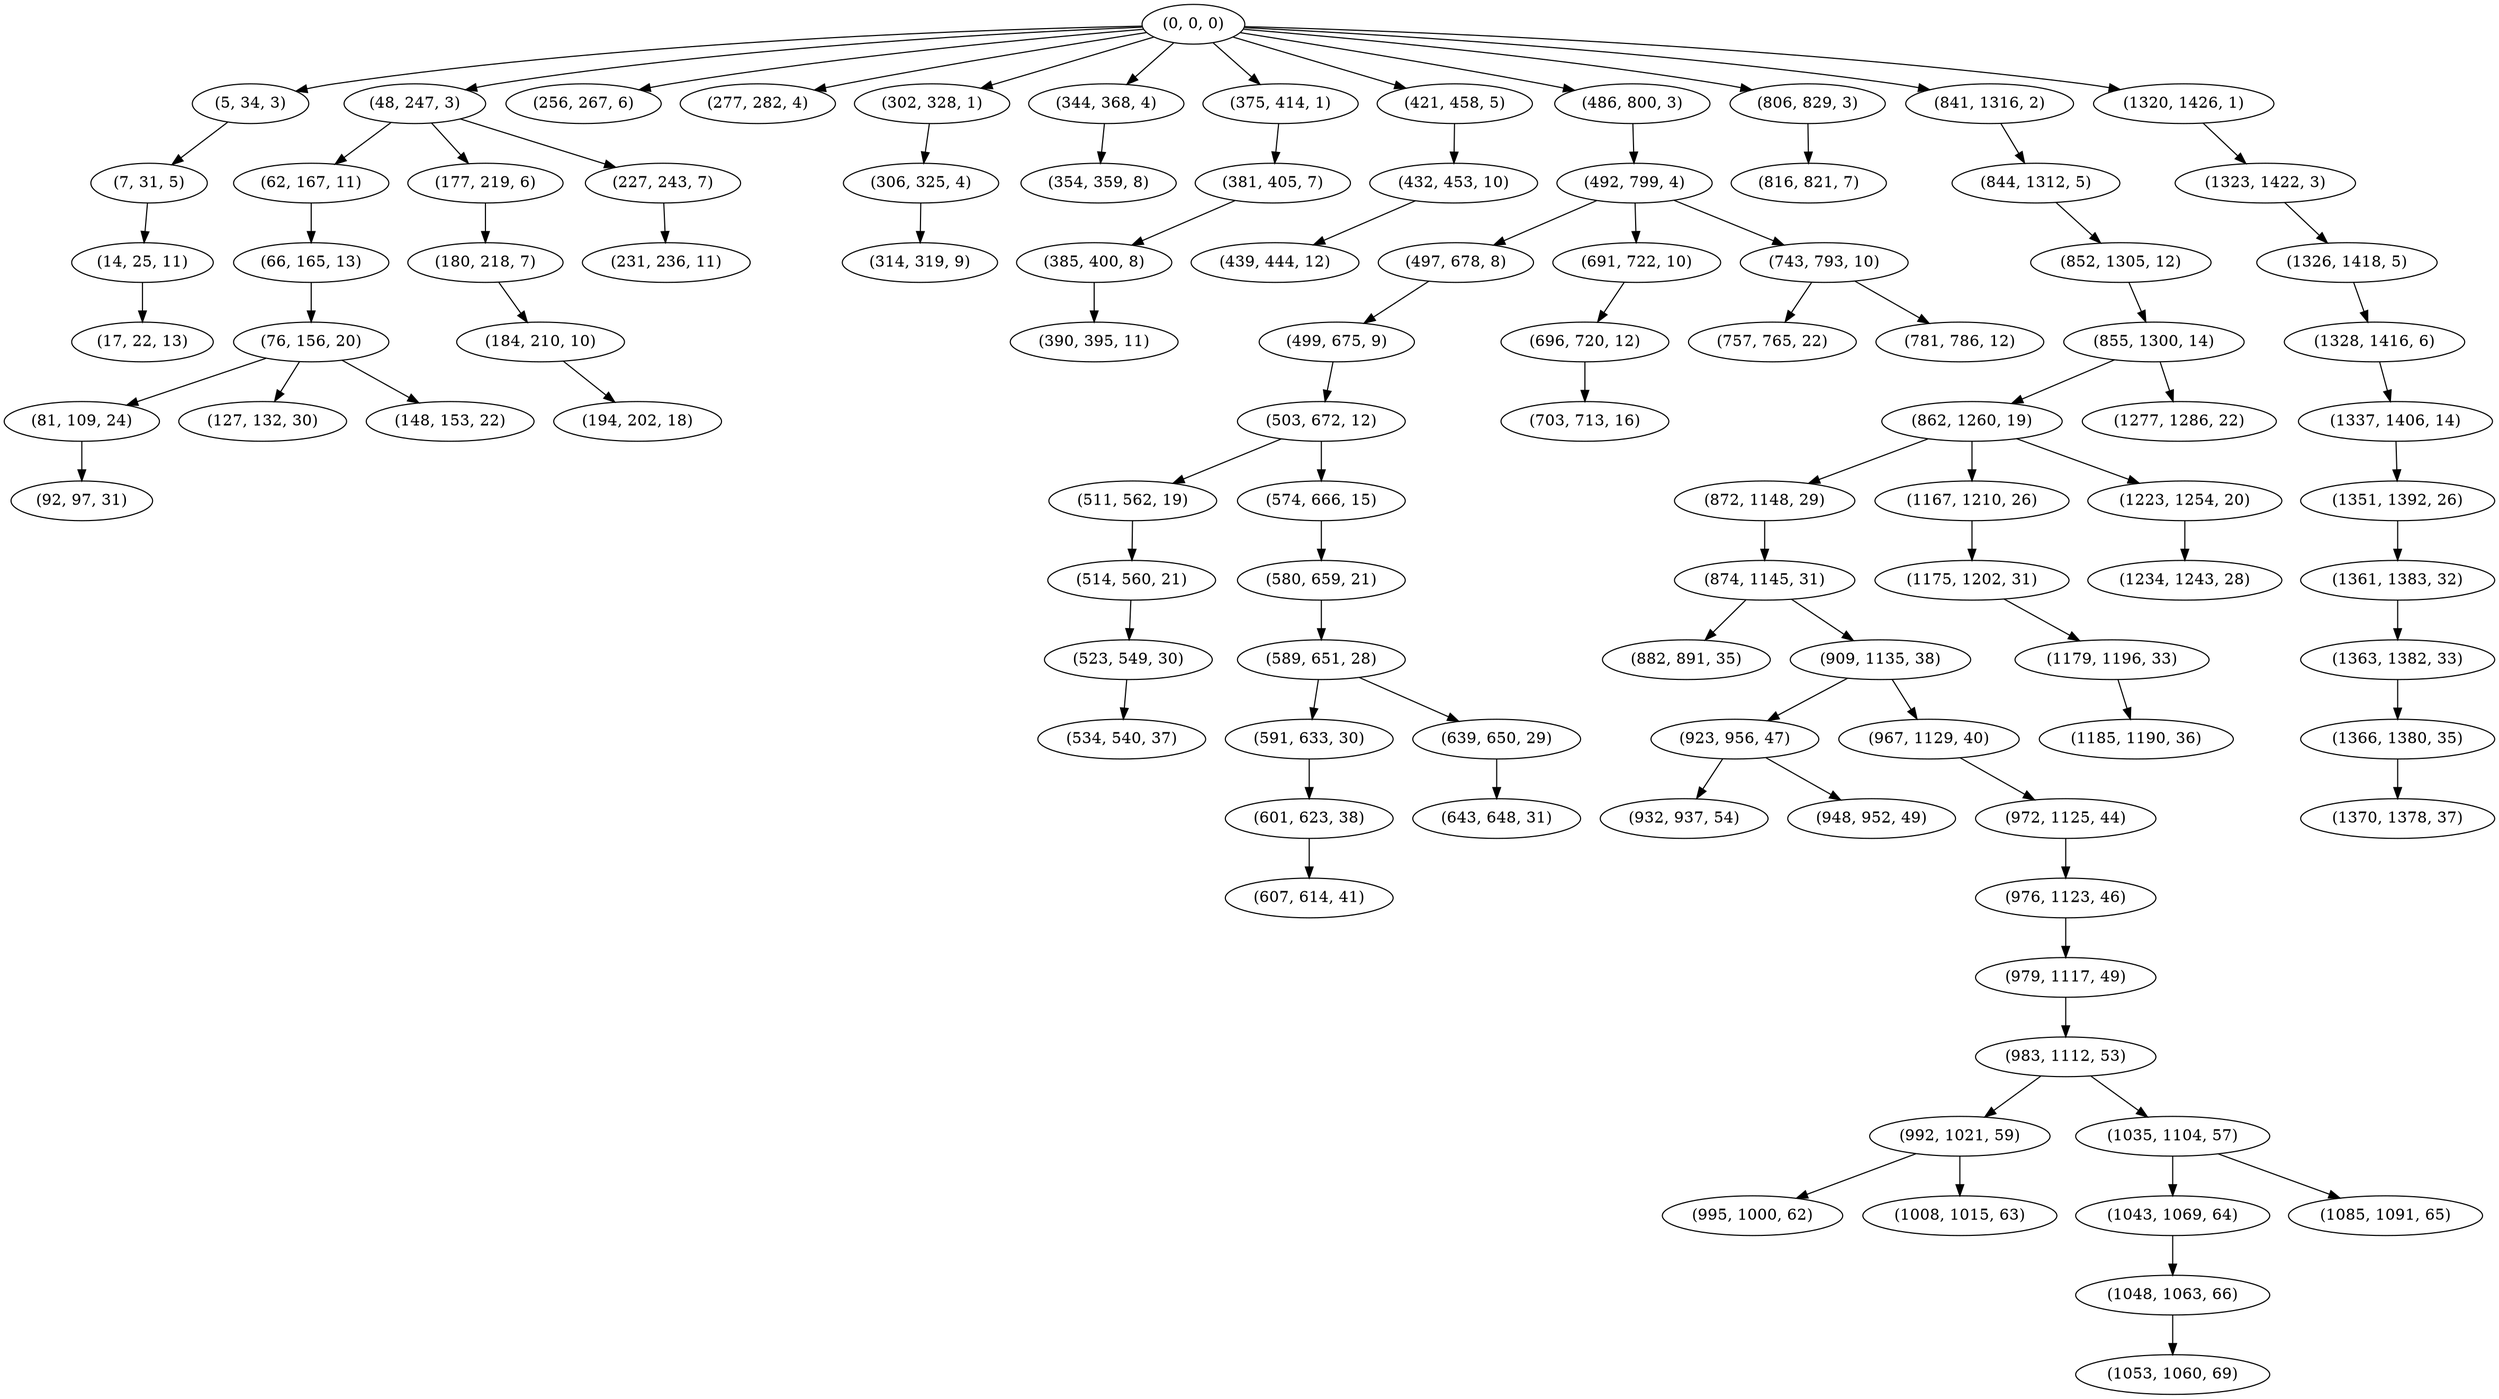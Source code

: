 digraph tree {
    "(0, 0, 0)";
    "(5, 34, 3)";
    "(7, 31, 5)";
    "(14, 25, 11)";
    "(17, 22, 13)";
    "(48, 247, 3)";
    "(62, 167, 11)";
    "(66, 165, 13)";
    "(76, 156, 20)";
    "(81, 109, 24)";
    "(92, 97, 31)";
    "(127, 132, 30)";
    "(148, 153, 22)";
    "(177, 219, 6)";
    "(180, 218, 7)";
    "(184, 210, 10)";
    "(194, 202, 18)";
    "(227, 243, 7)";
    "(231, 236, 11)";
    "(256, 267, 6)";
    "(277, 282, 4)";
    "(302, 328, 1)";
    "(306, 325, 4)";
    "(314, 319, 9)";
    "(344, 368, 4)";
    "(354, 359, 8)";
    "(375, 414, 1)";
    "(381, 405, 7)";
    "(385, 400, 8)";
    "(390, 395, 11)";
    "(421, 458, 5)";
    "(432, 453, 10)";
    "(439, 444, 12)";
    "(486, 800, 3)";
    "(492, 799, 4)";
    "(497, 678, 8)";
    "(499, 675, 9)";
    "(503, 672, 12)";
    "(511, 562, 19)";
    "(514, 560, 21)";
    "(523, 549, 30)";
    "(534, 540, 37)";
    "(574, 666, 15)";
    "(580, 659, 21)";
    "(589, 651, 28)";
    "(591, 633, 30)";
    "(601, 623, 38)";
    "(607, 614, 41)";
    "(639, 650, 29)";
    "(643, 648, 31)";
    "(691, 722, 10)";
    "(696, 720, 12)";
    "(703, 713, 16)";
    "(743, 793, 10)";
    "(757, 765, 22)";
    "(781, 786, 12)";
    "(806, 829, 3)";
    "(816, 821, 7)";
    "(841, 1316, 2)";
    "(844, 1312, 5)";
    "(852, 1305, 12)";
    "(855, 1300, 14)";
    "(862, 1260, 19)";
    "(872, 1148, 29)";
    "(874, 1145, 31)";
    "(882, 891, 35)";
    "(909, 1135, 38)";
    "(923, 956, 47)";
    "(932, 937, 54)";
    "(948, 952, 49)";
    "(967, 1129, 40)";
    "(972, 1125, 44)";
    "(976, 1123, 46)";
    "(979, 1117, 49)";
    "(983, 1112, 53)";
    "(992, 1021, 59)";
    "(995, 1000, 62)";
    "(1008, 1015, 63)";
    "(1035, 1104, 57)";
    "(1043, 1069, 64)";
    "(1048, 1063, 66)";
    "(1053, 1060, 69)";
    "(1085, 1091, 65)";
    "(1167, 1210, 26)";
    "(1175, 1202, 31)";
    "(1179, 1196, 33)";
    "(1185, 1190, 36)";
    "(1223, 1254, 20)";
    "(1234, 1243, 28)";
    "(1277, 1286, 22)";
    "(1320, 1426, 1)";
    "(1323, 1422, 3)";
    "(1326, 1418, 5)";
    "(1328, 1416, 6)";
    "(1337, 1406, 14)";
    "(1351, 1392, 26)";
    "(1361, 1383, 32)";
    "(1363, 1382, 33)";
    "(1366, 1380, 35)";
    "(1370, 1378, 37)";
    "(0, 0, 0)" -> "(5, 34, 3)";
    "(0, 0, 0)" -> "(48, 247, 3)";
    "(0, 0, 0)" -> "(256, 267, 6)";
    "(0, 0, 0)" -> "(277, 282, 4)";
    "(0, 0, 0)" -> "(302, 328, 1)";
    "(0, 0, 0)" -> "(344, 368, 4)";
    "(0, 0, 0)" -> "(375, 414, 1)";
    "(0, 0, 0)" -> "(421, 458, 5)";
    "(0, 0, 0)" -> "(486, 800, 3)";
    "(0, 0, 0)" -> "(806, 829, 3)";
    "(0, 0, 0)" -> "(841, 1316, 2)";
    "(0, 0, 0)" -> "(1320, 1426, 1)";
    "(5, 34, 3)" -> "(7, 31, 5)";
    "(7, 31, 5)" -> "(14, 25, 11)";
    "(14, 25, 11)" -> "(17, 22, 13)";
    "(48, 247, 3)" -> "(62, 167, 11)";
    "(48, 247, 3)" -> "(177, 219, 6)";
    "(48, 247, 3)" -> "(227, 243, 7)";
    "(62, 167, 11)" -> "(66, 165, 13)";
    "(66, 165, 13)" -> "(76, 156, 20)";
    "(76, 156, 20)" -> "(81, 109, 24)";
    "(76, 156, 20)" -> "(127, 132, 30)";
    "(76, 156, 20)" -> "(148, 153, 22)";
    "(81, 109, 24)" -> "(92, 97, 31)";
    "(177, 219, 6)" -> "(180, 218, 7)";
    "(180, 218, 7)" -> "(184, 210, 10)";
    "(184, 210, 10)" -> "(194, 202, 18)";
    "(227, 243, 7)" -> "(231, 236, 11)";
    "(302, 328, 1)" -> "(306, 325, 4)";
    "(306, 325, 4)" -> "(314, 319, 9)";
    "(344, 368, 4)" -> "(354, 359, 8)";
    "(375, 414, 1)" -> "(381, 405, 7)";
    "(381, 405, 7)" -> "(385, 400, 8)";
    "(385, 400, 8)" -> "(390, 395, 11)";
    "(421, 458, 5)" -> "(432, 453, 10)";
    "(432, 453, 10)" -> "(439, 444, 12)";
    "(486, 800, 3)" -> "(492, 799, 4)";
    "(492, 799, 4)" -> "(497, 678, 8)";
    "(492, 799, 4)" -> "(691, 722, 10)";
    "(492, 799, 4)" -> "(743, 793, 10)";
    "(497, 678, 8)" -> "(499, 675, 9)";
    "(499, 675, 9)" -> "(503, 672, 12)";
    "(503, 672, 12)" -> "(511, 562, 19)";
    "(503, 672, 12)" -> "(574, 666, 15)";
    "(511, 562, 19)" -> "(514, 560, 21)";
    "(514, 560, 21)" -> "(523, 549, 30)";
    "(523, 549, 30)" -> "(534, 540, 37)";
    "(574, 666, 15)" -> "(580, 659, 21)";
    "(580, 659, 21)" -> "(589, 651, 28)";
    "(589, 651, 28)" -> "(591, 633, 30)";
    "(589, 651, 28)" -> "(639, 650, 29)";
    "(591, 633, 30)" -> "(601, 623, 38)";
    "(601, 623, 38)" -> "(607, 614, 41)";
    "(639, 650, 29)" -> "(643, 648, 31)";
    "(691, 722, 10)" -> "(696, 720, 12)";
    "(696, 720, 12)" -> "(703, 713, 16)";
    "(743, 793, 10)" -> "(757, 765, 22)";
    "(743, 793, 10)" -> "(781, 786, 12)";
    "(806, 829, 3)" -> "(816, 821, 7)";
    "(841, 1316, 2)" -> "(844, 1312, 5)";
    "(844, 1312, 5)" -> "(852, 1305, 12)";
    "(852, 1305, 12)" -> "(855, 1300, 14)";
    "(855, 1300, 14)" -> "(862, 1260, 19)";
    "(855, 1300, 14)" -> "(1277, 1286, 22)";
    "(862, 1260, 19)" -> "(872, 1148, 29)";
    "(862, 1260, 19)" -> "(1167, 1210, 26)";
    "(862, 1260, 19)" -> "(1223, 1254, 20)";
    "(872, 1148, 29)" -> "(874, 1145, 31)";
    "(874, 1145, 31)" -> "(882, 891, 35)";
    "(874, 1145, 31)" -> "(909, 1135, 38)";
    "(909, 1135, 38)" -> "(923, 956, 47)";
    "(909, 1135, 38)" -> "(967, 1129, 40)";
    "(923, 956, 47)" -> "(932, 937, 54)";
    "(923, 956, 47)" -> "(948, 952, 49)";
    "(967, 1129, 40)" -> "(972, 1125, 44)";
    "(972, 1125, 44)" -> "(976, 1123, 46)";
    "(976, 1123, 46)" -> "(979, 1117, 49)";
    "(979, 1117, 49)" -> "(983, 1112, 53)";
    "(983, 1112, 53)" -> "(992, 1021, 59)";
    "(983, 1112, 53)" -> "(1035, 1104, 57)";
    "(992, 1021, 59)" -> "(995, 1000, 62)";
    "(992, 1021, 59)" -> "(1008, 1015, 63)";
    "(1035, 1104, 57)" -> "(1043, 1069, 64)";
    "(1035, 1104, 57)" -> "(1085, 1091, 65)";
    "(1043, 1069, 64)" -> "(1048, 1063, 66)";
    "(1048, 1063, 66)" -> "(1053, 1060, 69)";
    "(1167, 1210, 26)" -> "(1175, 1202, 31)";
    "(1175, 1202, 31)" -> "(1179, 1196, 33)";
    "(1179, 1196, 33)" -> "(1185, 1190, 36)";
    "(1223, 1254, 20)" -> "(1234, 1243, 28)";
    "(1320, 1426, 1)" -> "(1323, 1422, 3)";
    "(1323, 1422, 3)" -> "(1326, 1418, 5)";
    "(1326, 1418, 5)" -> "(1328, 1416, 6)";
    "(1328, 1416, 6)" -> "(1337, 1406, 14)";
    "(1337, 1406, 14)" -> "(1351, 1392, 26)";
    "(1351, 1392, 26)" -> "(1361, 1383, 32)";
    "(1361, 1383, 32)" -> "(1363, 1382, 33)";
    "(1363, 1382, 33)" -> "(1366, 1380, 35)";
    "(1366, 1380, 35)" -> "(1370, 1378, 37)";
}
